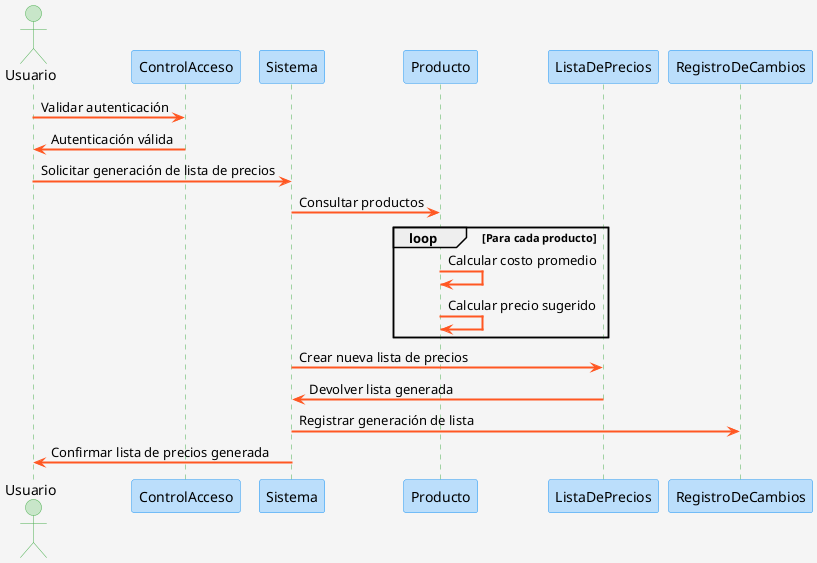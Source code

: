 @startuml
skinparam backgroundColor #F5F5F5
skinparam sequence {
    ActorBorderColor #4CAF50
    ActorBackgroundColor #C8E6C9
    ParticipantBorderColor #2196F3
    ParticipantBackgroundColor #BBDEFB
    LifeLineBorderColor #4CAF50
    LifeLineBackgroundColor #C8E6C9
    ArrowColor #FF5722
    ArrowThickness 2
}

actor Usuario as Analista
participant "ControlAcceso" as Control
participant Sistema
participant Producto
participant ListaDePrecios
participant RegistroDeCambios

Analista -> Control: Validar autenticación
Control -> Analista: Autenticación válida
Analista -> Sistema: Solicitar generación de lista de precios
Sistema -> Producto: Consultar productos
loop Para cada producto
    Producto -> Producto: Calcular costo promedio
    Producto -> Producto: Calcular precio sugerido
end
Sistema -> ListaDePrecios: Crear nueva lista de precios
ListaDePrecios -> Sistema: Devolver lista generada
Sistema -> RegistroDeCambios: Registrar generación de lista
Sistema -> Analista: Confirmar lista de precios generada
@enduml